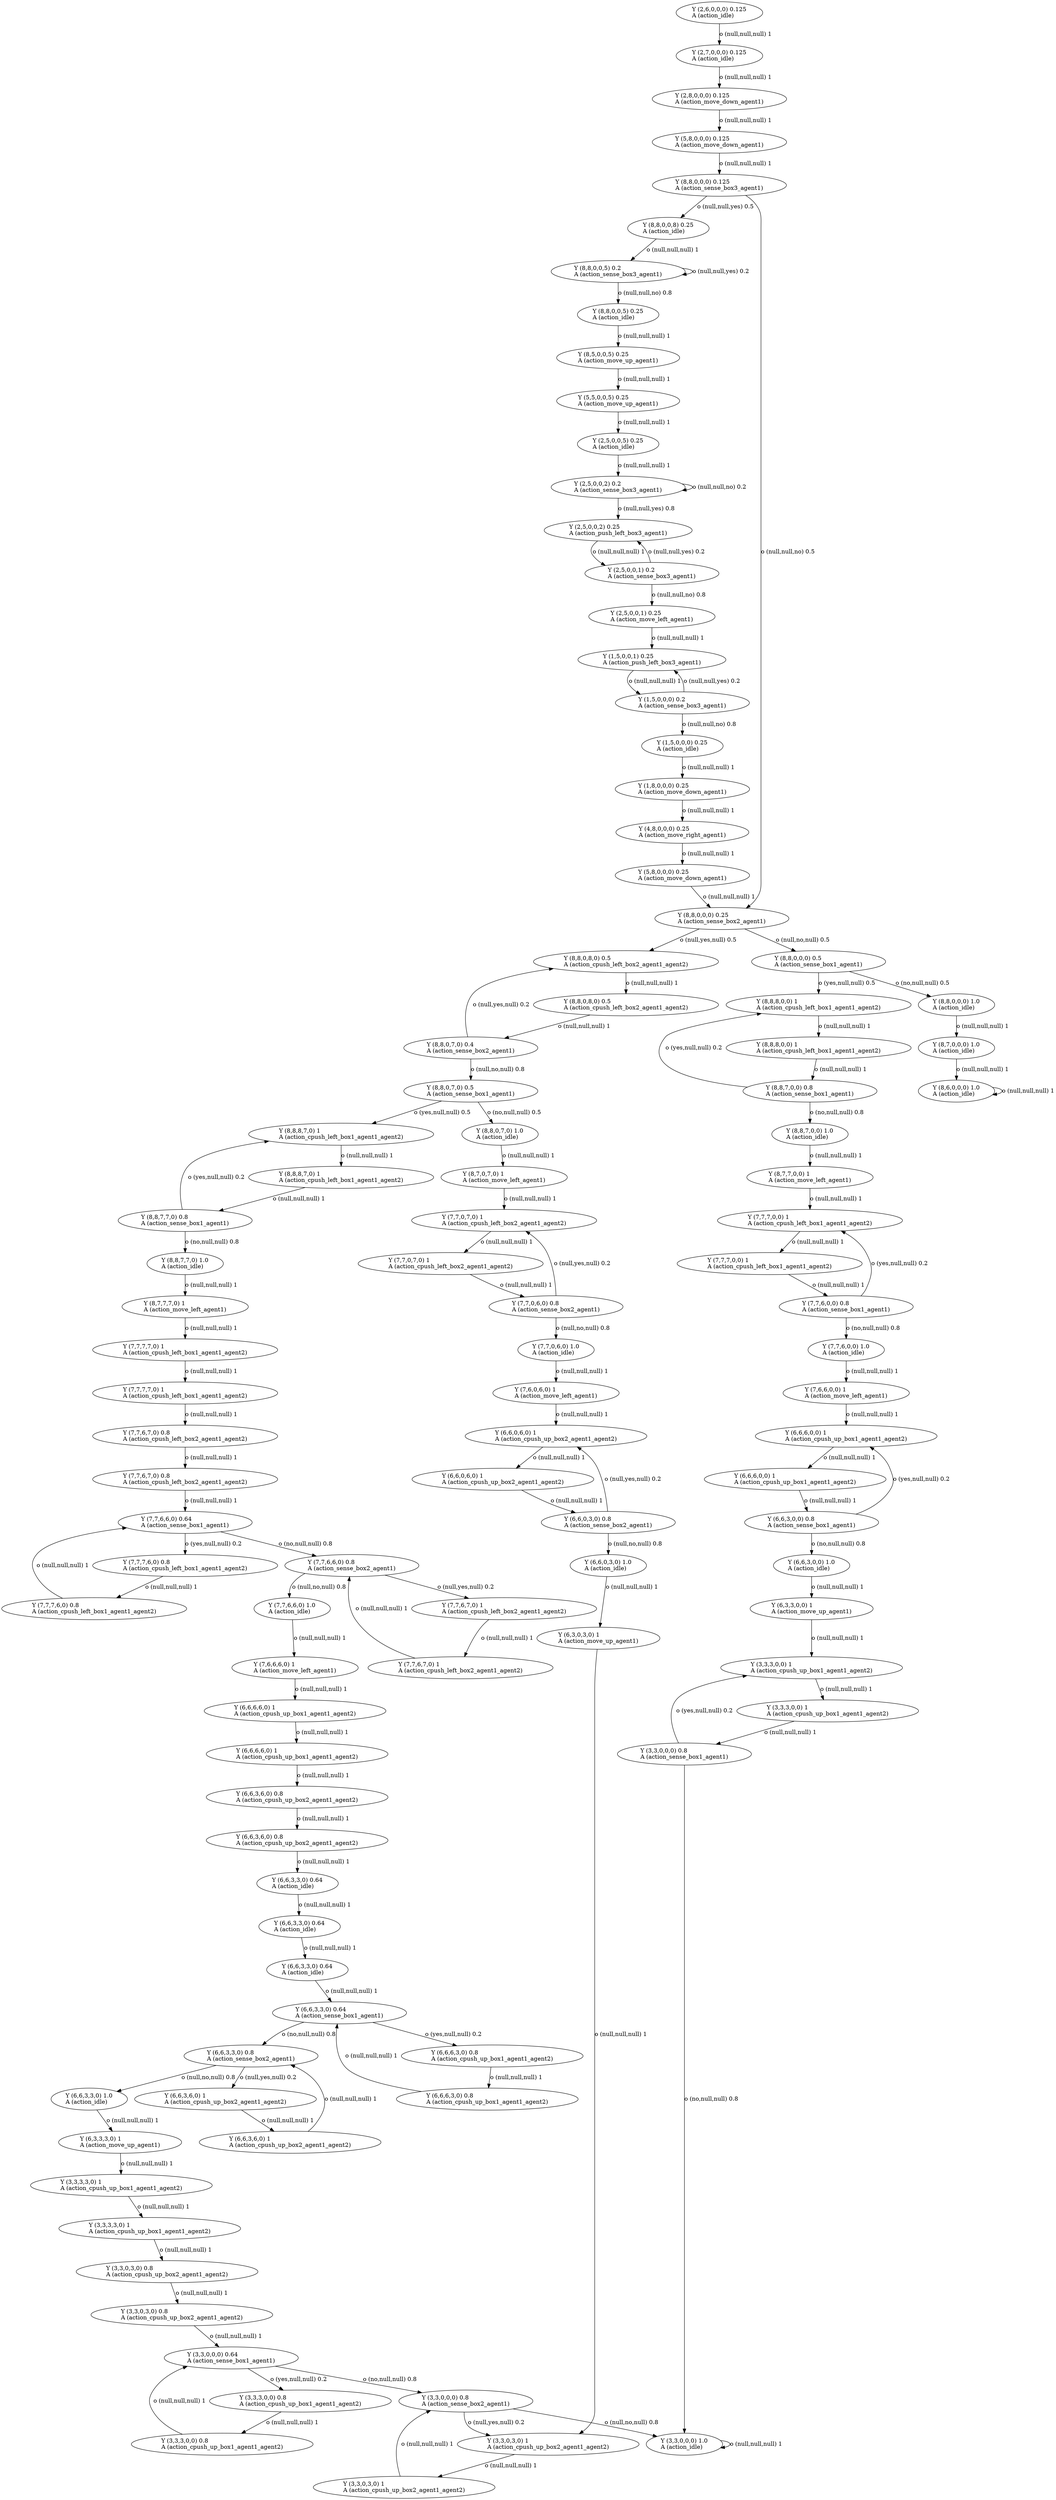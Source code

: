 digraph "G" {
root [label="Y (2,6,0,0,0) 0.125\lA (action_idle)\l"];
x0row445 [label="Y (7,7,7,0,0) 1\lA (action_cpush_left_box1_agent1_agent2)\l"];
x0row451 [label="Y (7,7,6,0,0) 0.8\lA (action_sense_box1_agent1)\l"];
x0row453 [label="Y (7,7,6,0,0) 1.0\lA (action_idle)\l"];
x0row504 [label="Y (8,6,0,0,0) 1.0\lA (action_idle)\l"];
x0row463 [label="Y (7,6,6,0,0) 1\lA (action_move_left_agent1)\l"];
x0row469 [label="Y (6,6,6,0,0) 1\lA (action_cpush_up_box1_agent1_agent2)\l"];
x0row473 [label="Y (6,6,3,0,0) 0.8\lA (action_sense_box1_agent1)\l"];
x0row475 [label="Y (6,6,3,0,0) 1.0\lA (action_idle)\l"];
x0row484 [label="Y (6,3,3,0,0) 1\lA (action_move_up_agent1)\l"];
x0row500 [label="Y (8,7,0,0,0) 1.0\lA (action_idle)\l"];
x0row372 [label="Y (8,7,0,7,0) 1\lA (action_move_left_agent1)\l"];
x0row377 [label="Y (7,7,0,7,0) 1\lA (action_cpush_left_box2_agent1_agent2)\l"];
x0row382 [label="Y (7,7,0,6,0) 0.8\lA (action_sense_box2_agent1)\l"];
x0row440 [label="Y (8,7,7,0,0) 1\lA (action_move_left_agent1)\l"];
x0row389 [label="Y (7,7,0,6,0) 1.0\lA (action_idle)\l"];
x0row432 [label="Y (8,8,7,0,0) 1.0\lA (action_idle)\l"];
x0row395 [label="Y (7,6,0,6,0) 1\lA (action_move_left_agent1)\l"];
x0row401 [label="Y (6,6,0,6,0) 1\lA (action_cpush_up_box2_agent1_agent2)\l"];
x0row405 [label="Y (6,6,0,3,0) 0.8\lA (action_sense_box2_agent1)\l"];
x0row409 [label="Y (6,6,0,3,0) 1.0\lA (action_idle)\l"];
x0row418 [label="Y (8,8,8,0,0) 1\lA (action_cpush_left_box1_agent1_agent2)\l"];
x0row419 [label="Y (8,8,0,0,0) 1.0\lA (action_idle)\l"];
x0row430 [label="Y (8,8,7,0,0) 0.8\lA (action_sense_box1_agent1)\l"];
x0row284 [label="Y (6,6,3,3,0) 0.64\lA (action_sense_box1_agent1)\l"];
x0row286 [label="Y (6,6,3,3,0) 0.8\lA (action_sense_box2_agent1)\l"];
x0row361 [label="Y (6,3,0,3,0) 1\lA (action_move_up_agent1)\l"];
x0row302 [label="Y (6,6,3,3,0) 1.0\lA (action_idle)\l"];
x0row313 [label="Y (6,3,3,3,0) 1\lA (action_move_up_agent1)\l"];
x0row314 [label="Y (3,3,3,3,0) 1\lA (action_cpush_up_box1_agent1_agent2)\l"];
x0row319 [label="Y (3,3,0,3,0) 0.8\lA (action_cpush_up_box2_agent1_agent2)\l"];
x0row322 [label="Y (3,3,3,0,0) 0.8\lA (action_cpush_up_box1_agent1_agent2)\l"];
x0row324 [label="Y (3,3,0,3,0) 1\lA (action_cpush_up_box2_agent1_agent2)\l"];
x0row330 [label="Y (3,3,0,0,0) 0.64\lA (action_sense_box1_agent1)\l"];
x0row333 [label="Y (3,3,0,0,0) 0.8\lA (action_sense_box2_agent1)\l"];
x0row337 [label="Y (3,3,0,0,0) 0.8\lA (action_sense_box1_agent1)\l"];
x0row345 [label="Y (3,3,3,0,0) 1\lA (action_cpush_up_box1_agent1_agent2)\l"];
x0row353 [label="Y (3,3,0,0,0) 1.0\lA (action_idle)\l"];
x0row91 [label="Y (2,5,0,0,2) 0.2\lA (action_sense_box3_agent1)\l"];
x0row94 [label="Y (2,5,0,0,2) 0.25\lA (action_push_left_box3_agent1)\l"];
x0row101 [label="Y (2,5,0,0,1) 0.2\lA (action_sense_box3_agent1)\l"];
x0row276 [label="Y (6,6,3,6,0) 0.8\lA (action_cpush_up_box2_agent1_agent2)\l"];
x0row191 [label="Y (8,8,7,7,0) 0.8\lA (action_sense_box1_agent1)\l"];
x0row193 [label="Y (8,8,7,7,0) 1.0\lA (action_idle)\l"];
x0row201 [label="Y (8,7,7,7,0) 1\lA (action_move_left_agent1)\l"];
x0row279 [label="Y (6,6,3,6,0) 1\lA (action_cpush_up_box2_agent1_agent2)\l"];
x0row206 [label="Y (7,7,7,7,0) 1\lA (action_cpush_left_box1_agent1_agent2)\l"];
x0row277 [label="Y (6,6,6,3,0) 0.8\lA (action_cpush_up_box1_agent1_agent2)\l"];
x0row212 [label="Y (7,7,7,6,0) 0.8\lA (action_cpush_left_box1_agent1_agent2)\l"];
x0row213 [label="Y (7,7,6,7,0) 0.8\lA (action_cpush_left_box2_agent1_agent2)\l"];
x0row216 [label="Y (7,7,6,7,0) 1\lA (action_cpush_left_box2_agent1_agent2)\l"];
x0row222 [label="Y (7,7,6,6,0) 0.64\lA (action_sense_box1_agent1)\l"];
x0row227 [label="Y (7,7,6,6,0) 0.8\lA (action_sense_box2_agent1)\l"];
x0row253 [label="Y (7,7,6,6,0) 1.0\lA (action_idle)\l"];
x0row272 [label="Y (6,6,6,6,0) 1\lA (action_cpush_up_box1_agent1_agent2)\l"];
x0row266 [label="Y (7,6,6,6,0) 1\lA (action_move_left_agent1)\l"];
x0row107 [label="Y (2,5,0,0,1) 0.25\lA (action_move_left_agent1)\l"];
x0row114 [label="Y (1,5,0,0,1) 0.25\lA (action_push_left_box3_agent1)\l"];
x0row174 [label="Y (8,8,0,7,0) 0.5\lA (action_sense_box1_agent1)\l"];
x0row119 [label="Y (1,5,0,0,0) 0.2\lA (action_sense_box3_agent1)\l"];
x0row125 [label="Y (1,5,0,0,0) 0.25\lA (action_idle)\l"];
x0row136 [label="Y (1,8,0,0,0) 0.25\lA (action_move_down_agent1)\l"];
x0row140 [label="Y (4,8,0,0,0) 0.25\lA (action_move_right_agent1)\l"];
x0row179 [label="Y (8,8,8,7,0) 1\lA (action_cpush_left_box1_agent1_agent2)\l"];
x0row145 [label="Y (5,8,0,0,0) 0.25\lA (action_move_down_agent1)\l"];
x0row180 [label="Y (8,8,0,7,0) 1.0\lA (action_idle)\l"];
x0row152 [label="Y (8,8,0,8,0) 0.5\lA (action_cpush_left_box2_agent1_agent2)\l"];
x0row153 [label="Y (8,8,0,0,0) 0.5\lA (action_sense_box1_agent1)\l"];
x0row164 [label="Y (8,8,0,7,0) 0.4\lA (action_sense_box2_agent1)\l"];
x0row2 [label="Y (2,7,0,0,0) 0.125\lA (action_idle)\l"];
x0row6 [label="Y (2,8,0,0,0) 0.125\lA (action_move_down_agent1)\l"];
x0row72 [label="Y (8,5,0,0,5) 0.25\lA (action_move_up_agent1)\l"];
x0row75 [label="Y (5,5,0,0,5) 0.25\lA (action_move_up_agent1)\l"];
x0row10 [label="Y (5,8,0,0,0) 0.125\lA (action_move_down_agent1)\l"];
x0row14 [label="Y (8,8,0,0,0) 0.125\lA (action_sense_box3_agent1)\l"];
x0row20 [label="Y (8,8,0,0,8) 0.25\lA (action_idle)\l"];
x0row21 [label="Y (8,8,0,0,0) 0.25\lA (action_sense_box2_agent1)\l"];
x0row44 [label="Y (8,8,0,0,5) 0.2\lA (action_sense_box3_agent1)\l"];
x0row50 [label="Y (8,8,0,0,5) 0.25\lA (action_idle)\l"];
x0row82 [label="Y (2,5,0,0,5) 0.25\lA (action_idle)\l"];
x0row284_noop_0 [label="Y (6,6,3,3,0) 0.64\lA (action_idle)\l"];
x0row284_noop_1 [label="Y (6,6,3,3,0) 0.64\lA (action_idle)\l"];
x0row284_noop_2 [label="Y (6,6,3,3,0) 0.64\lA (action_idle)\l"];
x0row445_repeat_1 [label="Y (7,7,7,0,0) 1\lA (action_cpush_left_box1_agent1_agent2)\l"];
x0row469_repeat_1 [label="Y (6,6,6,0,0) 1\lA (action_cpush_up_box1_agent1_agent2)\l"];
x0row377_repeat_1 [label="Y (7,7,0,7,0) 1\lA (action_cpush_left_box2_agent1_agent2)\l"];
x0row401_repeat_1 [label="Y (6,6,0,6,0) 1\lA (action_cpush_up_box2_agent1_agent2)\l"];
x0row418_repeat_1 [label="Y (8,8,8,0,0) 1\lA (action_cpush_left_box1_agent1_agent2)\l"];
x0row314_repeat_1 [label="Y (3,3,3,3,0) 1\lA (action_cpush_up_box1_agent1_agent2)\l"];
x0row319_repeat_1 [label="Y (3,3,0,3,0) 0.8\lA (action_cpush_up_box2_agent1_agent2)\l"];
x0row322_repeat_1 [label="Y (3,3,3,0,0) 0.8\lA (action_cpush_up_box1_agent1_agent2)\l"];
x0row324_repeat_1 [label="Y (3,3,0,3,0) 1\lA (action_cpush_up_box2_agent1_agent2)\l"];
x0row345_repeat_1 [label="Y (3,3,3,0,0) 1\lA (action_cpush_up_box1_agent1_agent2)\l"];
x0row276_repeat_1 [label="Y (6,6,3,6,0) 0.8\lA (action_cpush_up_box2_agent1_agent2)\l"];
x0row279_repeat_1 [label="Y (6,6,3,6,0) 1\lA (action_cpush_up_box2_agent1_agent2)\l"];
x0row206_repeat_1 [label="Y (7,7,7,7,0) 1\lA (action_cpush_left_box1_agent1_agent2)\l"];
x0row277_repeat_1 [label="Y (6,6,6,3,0) 0.8\lA (action_cpush_up_box1_agent1_agent2)\l"];
x0row212_repeat_1 [label="Y (7,7,7,6,0) 0.8\lA (action_cpush_left_box1_agent1_agent2)\l"];
x0row213_repeat_1 [label="Y (7,7,6,7,0) 0.8\lA (action_cpush_left_box2_agent1_agent2)\l"];
x0row216_repeat_1 [label="Y (7,7,6,7,0) 1\lA (action_cpush_left_box2_agent1_agent2)\l"];
x0row272_repeat_1 [label="Y (6,6,6,6,0) 1\lA (action_cpush_up_box1_agent1_agent2)\l"];
x0row179_repeat_1 [label="Y (8,8,8,7,0) 1\lA (action_cpush_left_box1_agent1_agent2)\l"];
x0row152_repeat_1 [label="Y (8,8,0,8,0) 0.5\lA (action_cpush_left_box2_agent1_agent2)\l"];
root -> x0row2  [key=0, label="o (null,null,null) 1\l"];
x0row445 -> x0row445_repeat_1  [key=0, label="o (null,null,null) 1\l"];
x0row451 -> x0row445  [key=0, label="o (yes,null,null) 0.2\l"];
x0row451 -> x0row453  [key=0, label="o (no,null,null) 0.8\l"];
x0row453 -> x0row463  [key=0, label="o (null,null,null) 1\l"];
x0row504 -> x0row504  [key=0, label="o (null,null,null) 1\l"];
x0row463 -> x0row469  [key=0, label="o (null,null,null) 1\l"];
x0row469 -> x0row469_repeat_1  [key=0, label="o (null,null,null) 1\l"];
x0row473 -> x0row469  [key=0, label="o (yes,null,null) 0.2\l"];
x0row473 -> x0row475  [key=0, label="o (no,null,null) 0.8\l"];
x0row475 -> x0row484  [key=0, label="o (null,null,null) 1\l"];
x0row484 -> x0row345  [key=0, label="o (null,null,null) 1\l"];
x0row500 -> x0row504  [key=0, label="o (null,null,null) 1\l"];
x0row372 -> x0row377  [key=0, label="o (null,null,null) 1\l"];
x0row377 -> x0row377_repeat_1  [key=0, label="o (null,null,null) 1\l"];
x0row382 -> x0row377  [key=0, label="o (null,yes,null) 0.2\l"];
x0row382 -> x0row389  [key=0, label="o (null,no,null) 0.8\l"];
x0row440 -> x0row445  [key=0, label="o (null,null,null) 1\l"];
x0row389 -> x0row395  [key=0, label="o (null,null,null) 1\l"];
x0row432 -> x0row440  [key=0, label="o (null,null,null) 1\l"];
x0row395 -> x0row401  [key=0, label="o (null,null,null) 1\l"];
x0row401 -> x0row401_repeat_1  [key=0, label="o (null,null,null) 1\l"];
x0row405 -> x0row401  [key=0, label="o (null,yes,null) 0.2\l"];
x0row405 -> x0row409  [key=0, label="o (null,no,null) 0.8\l"];
x0row409 -> x0row361  [key=0, label="o (null,null,null) 1\l"];
x0row418 -> x0row418_repeat_1  [key=0, label="o (null,null,null) 1\l"];
x0row419 -> x0row500  [key=0, label="o (null,null,null) 1\l"];
x0row430 -> x0row418  [key=0, label="o (yes,null,null) 0.2\l"];
x0row430 -> x0row432  [key=0, label="o (no,null,null) 0.8\l"];
x0row284 -> x0row277  [key=0, label="o (yes,null,null) 0.2\l"];
x0row284 -> x0row286  [key=0, label="o (no,null,null) 0.8\l"];
x0row286 -> x0row279  [key=0, label="o (null,yes,null) 0.2\l"];
x0row286 -> x0row302  [key=0, label="o (null,no,null) 0.8\l"];
x0row361 -> x0row324  [key=0, label="o (null,null,null) 1\l"];
x0row302 -> x0row313  [key=0, label="o (null,null,null) 1\l"];
x0row313 -> x0row314  [key=0, label="o (null,null,null) 1\l"];
x0row314 -> x0row314_repeat_1  [key=0, label="o (null,null,null) 1\l"];
x0row319 -> x0row319_repeat_1  [key=0, label="o (null,null,null) 1\l"];
x0row322 -> x0row322_repeat_1  [key=0, label="o (null,null,null) 1\l"];
x0row324 -> x0row324_repeat_1  [key=0, label="o (null,null,null) 1\l"];
x0row330 -> x0row322  [key=0, label="o (yes,null,null) 0.2\l"];
x0row330 -> x0row333  [key=0, label="o (no,null,null) 0.8\l"];
x0row333 -> x0row324  [key=0, label="o (null,yes,null) 0.2\l"];
x0row333 -> x0row353  [key=0, label="o (null,no,null) 0.8\l"];
x0row337 -> x0row345  [key=0, label="o (yes,null,null) 0.2\l"];
x0row337 -> x0row353  [key=0, label="o (no,null,null) 0.8\l"];
x0row345 -> x0row345_repeat_1  [key=0, label="o (null,null,null) 1\l"];
x0row353 -> x0row353  [key=0, label="o (null,null,null) 1\l"];
x0row91 -> x0row94  [key=0, label="o (null,null,yes) 0.8\l"];
x0row91 -> x0row91  [key=0, label="o (null,null,no) 0.2\l"];
x0row94 -> x0row101  [key=0, label="o (null,null,null) 1\l"];
x0row101 -> x0row94  [key=0, label="o (null,null,yes) 0.2\l"];
x0row101 -> x0row107  [key=0, label="o (null,null,no) 0.8\l"];
x0row276 -> x0row276_repeat_1  [key=0, label="o (null,null,null) 1\l"];
x0row191 -> x0row179  [key=0, label="o (yes,null,null) 0.2\l"];
x0row191 -> x0row193  [key=0, label="o (no,null,null) 0.8\l"];
x0row193 -> x0row201  [key=0, label="o (null,null,null) 1\l"];
x0row201 -> x0row206  [key=0, label="o (null,null,null) 1\l"];
x0row279 -> x0row279_repeat_1  [key=0, label="o (null,null,null) 1\l"];
x0row206 -> x0row206_repeat_1  [key=0, label="o (null,null,null) 1\l"];
x0row277 -> x0row277_repeat_1  [key=0, label="o (null,null,null) 1\l"];
x0row212 -> x0row212_repeat_1  [key=0, label="o (null,null,null) 1\l"];
x0row213 -> x0row213_repeat_1  [key=0, label="o (null,null,null) 1\l"];
x0row216 -> x0row216_repeat_1  [key=0, label="o (null,null,null) 1\l"];
x0row222 -> x0row212  [key=0, label="o (yes,null,null) 0.2\l"];
x0row222 -> x0row227  [key=0, label="o (no,null,null) 0.8\l"];
x0row227 -> x0row216  [key=0, label="o (null,yes,null) 0.2\l"];
x0row227 -> x0row253  [key=0, label="o (null,no,null) 0.8\l"];
x0row253 -> x0row266  [key=0, label="o (null,null,null) 1\l"];
x0row272 -> x0row272_repeat_1  [key=0, label="o (null,null,null) 1\l"];
x0row266 -> x0row272  [key=0, label="o (null,null,null) 1\l"];
x0row107 -> x0row114  [key=0, label="o (null,null,null) 1\l"];
x0row114 -> x0row119  [key=0, label="o (null,null,null) 1\l"];
x0row174 -> x0row179  [key=0, label="o (yes,null,null) 0.5\l"];
x0row174 -> x0row180  [key=0, label="o (no,null,null) 0.5\l"];
x0row119 -> x0row114  [key=0, label="o (null,null,yes) 0.2\l"];
x0row119 -> x0row125  [key=0, label="o (null,null,no) 0.8\l"];
x0row125 -> x0row136  [key=0, label="o (null,null,null) 1\l"];
x0row136 -> x0row140  [key=0, label="o (null,null,null) 1\l"];
x0row140 -> x0row145  [key=0, label="o (null,null,null) 1\l"];
x0row179 -> x0row179_repeat_1  [key=0, label="o (null,null,null) 1\l"];
x0row145 -> x0row21  [key=0, label="o (null,null,null) 1\l"];
x0row180 -> x0row372  [key=0, label="o (null,null,null) 1\l"];
x0row152 -> x0row152_repeat_1  [key=0, label="o (null,null,null) 1\l"];
x0row153 -> x0row418  [key=0, label="o (yes,null,null) 0.5\l"];
x0row153 -> x0row419  [key=0, label="o (no,null,null) 0.5\l"];
x0row164 -> x0row152  [key=0, label="o (null,yes,null) 0.2\l"];
x0row164 -> x0row174  [key=0, label="o (null,no,null) 0.8\l"];
x0row2 -> x0row6  [key=0, label="o (null,null,null) 1\l"];
x0row6 -> x0row10  [key=0, label="o (null,null,null) 1\l"];
x0row72 -> x0row75  [key=0, label="o (null,null,null) 1\l"];
x0row75 -> x0row82  [key=0, label="o (null,null,null) 1\l"];
x0row10 -> x0row14  [key=0, label="o (null,null,null) 1\l"];
x0row14 -> x0row20  [key=0, label="o (null,null,yes) 0.5\l"];
x0row14 -> x0row21  [key=0, label="o (null,null,no) 0.5\l"];
x0row20 -> x0row44  [key=0, label="o (null,null,null) 1\l"];
x0row21 -> x0row152  [key=0, label="o (null,yes,null) 0.5\l"];
x0row21 -> x0row153  [key=0, label="o (null,no,null) 0.5\l"];
x0row44 -> x0row50  [key=0, label="o (null,null,no) 0.8\l"];
x0row44 -> x0row44  [key=0, label="o (null,null,yes) 0.2\l"];
x0row50 -> x0row72  [key=0, label="o (null,null,null) 1\l"];
x0row82 -> x0row91  [key=0, label="o (null,null,null) 1\l"];
x0row284_noop_0 -> x0row284_noop_1  [key=0, label="o (null,null,null) 1\l"];
x0row284_noop_1 -> x0row284_noop_2  [key=0, label="o (null,null,null) 1\l"];
x0row284_noop_2 -> x0row284  [key=0, label="o (null,null,null) 1\l"];
x0row445_repeat_1 -> x0row451  [key=0, label="o (null,null,null) 1\l"];
x0row469_repeat_1 -> x0row473  [key=0, label="o (null,null,null) 1\l"];
x0row377_repeat_1 -> x0row382  [key=0, label="o (null,null,null) 1\l"];
x0row401_repeat_1 -> x0row405  [key=0, label="o (null,null,null) 1\l"];
x0row418_repeat_1 -> x0row430  [key=0, label="o (null,null,null) 1\l"];
x0row314_repeat_1 -> x0row319  [key=0, label="o (null,null,null) 1\l"];
x0row319_repeat_1 -> x0row330  [key=0, label="o (null,null,null) 1\l"];
x0row322_repeat_1 -> x0row330  [key=0, label="o (null,null,null) 1\l"];
x0row324_repeat_1 -> x0row333  [key=0, label="o (null,null,null) 1\l"];
x0row345_repeat_1 -> x0row337  [key=0, label="o (null,null,null) 1\l"];
x0row276_repeat_1 -> x0row284_noop_0  [key=0, label="o (null,null,null) 1\l"];
x0row279_repeat_1 -> x0row286  [key=0, label="o (null,null,null) 1\l"];
x0row206_repeat_1 -> x0row213  [key=0, label="o (null,null,null) 1\l"];
x0row277_repeat_1 -> x0row284  [key=0, label="o (null,null,null) 1\l"];
x0row212_repeat_1 -> x0row222  [key=0, label="o (null,null,null) 1\l"];
x0row213_repeat_1 -> x0row222  [key=0, label="o (null,null,null) 1\l"];
x0row216_repeat_1 -> x0row227  [key=0, label="o (null,null,null) 1\l"];
x0row272_repeat_1 -> x0row276  [key=0, label="o (null,null,null) 1\l"];
x0row179_repeat_1 -> x0row191  [key=0, label="o (null,null,null) 1\l"];
x0row152_repeat_1 -> x0row164  [key=0, label="o (null,null,null) 1\l"];
}
